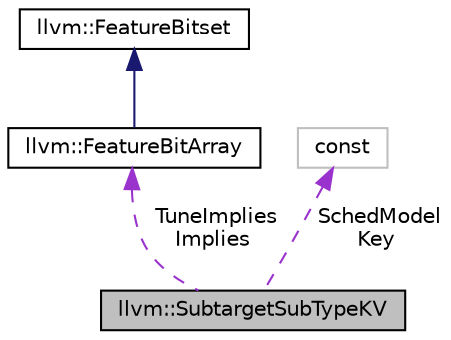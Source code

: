 digraph "llvm::SubtargetSubTypeKV"
{
 // LATEX_PDF_SIZE
  bgcolor="transparent";
  edge [fontname="Helvetica",fontsize="10",labelfontname="Helvetica",labelfontsize="10"];
  node [fontname="Helvetica",fontsize="10",shape=record];
  Node1 [label="llvm::SubtargetSubTypeKV",height=0.2,width=0.4,color="black", fillcolor="grey75", style="filled", fontcolor="black",tooltip="Used to provide key value pairs for feature and CPU bit flags."];
  Node2 -> Node1 [dir="back",color="darkorchid3",fontsize="10",style="dashed",label=" TuneImplies\nImplies" ,fontname="Helvetica"];
  Node2 [label="llvm::FeatureBitArray",height=0.2,width=0.4,color="black",URL="$classllvm_1_1FeatureBitArray.html",tooltip="Class used to store the subtarget bits in the tables created by tablegen."];
  Node3 -> Node2 [dir="back",color="midnightblue",fontsize="10",style="solid",fontname="Helvetica"];
  Node3 [label="llvm::FeatureBitset",height=0.2,width=0.4,color="black",URL="$classllvm_1_1FeatureBitset.html",tooltip="Container class for subtarget features."];
  Node4 -> Node1 [dir="back",color="darkorchid3",fontsize="10",style="dashed",label=" SchedModel\nKey" ,fontname="Helvetica"];
  Node4 [label="const",height=0.2,width=0.4,color="grey75",tooltip=" "];
}
